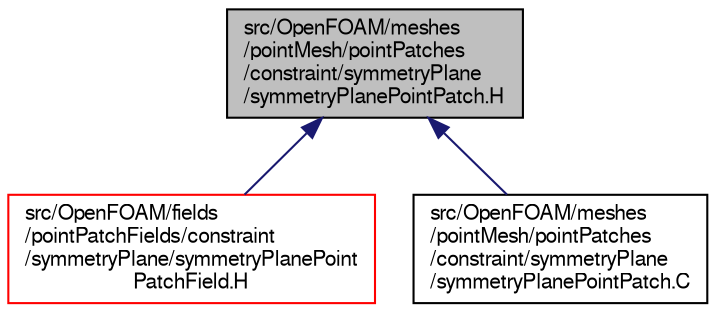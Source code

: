 digraph "src/OpenFOAM/meshes/pointMesh/pointPatches/constraint/symmetryPlane/symmetryPlanePointPatch.H"
{
  bgcolor="transparent";
  edge [fontname="FreeSans",fontsize="10",labelfontname="FreeSans",labelfontsize="10"];
  node [fontname="FreeSans",fontsize="10",shape=record];
  Node1 [label="src/OpenFOAM/meshes\l/pointMesh/pointPatches\l/constraint/symmetryPlane\l/symmetryPlanePointPatch.H",height=0.2,width=0.4,color="black", fillcolor="grey75", style="filled" fontcolor="black"];
  Node1 -> Node2 [dir="back",color="midnightblue",fontsize="10",style="solid",fontname="FreeSans"];
  Node2 [label="src/OpenFOAM/fields\l/pointPatchFields/constraint\l/symmetryPlane/symmetryPlanePoint\lPatchField.H",height=0.2,width=0.4,color="red",URL="$a07640.html"];
  Node1 -> Node3 [dir="back",color="midnightblue",fontsize="10",style="solid",fontname="FreeSans"];
  Node3 [label="src/OpenFOAM/meshes\l/pointMesh/pointPatches\l/constraint/symmetryPlane\l/symmetryPlanePointPatch.C",height=0.2,width=0.4,color="black",URL="$a08118.html"];
}
